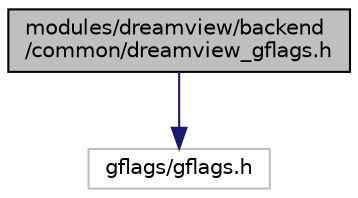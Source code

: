 digraph "modules/dreamview/backend/common/dreamview_gflags.h"
{
  edge [fontname="Helvetica",fontsize="10",labelfontname="Helvetica",labelfontsize="10"];
  node [fontname="Helvetica",fontsize="10",shape=record];
  Node1 [label="modules/dreamview/backend\l/common/dreamview_gflags.h",height=0.2,width=0.4,color="black", fillcolor="grey75", style="filled" fontcolor="black"];
  Node1 -> Node2 [color="midnightblue",fontsize="10",style="solid",fontname="Helvetica"];
  Node2 [label="gflags/gflags.h",height=0.2,width=0.4,color="grey75", fillcolor="white", style="filled"];
}
